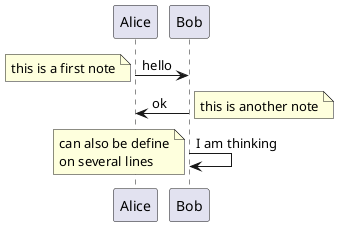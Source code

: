 @startuml
'note left 或者 note right 关键词给消息添加注释'
'也能使用end note来添加多行注释'
Alice -> Bob : hello
note left: this is a first note
Bob -> Alice : ok
note right: this is another note
Bob -> Bob : I am thinking
note left
can also be define
on several lines
end note
@enduml
